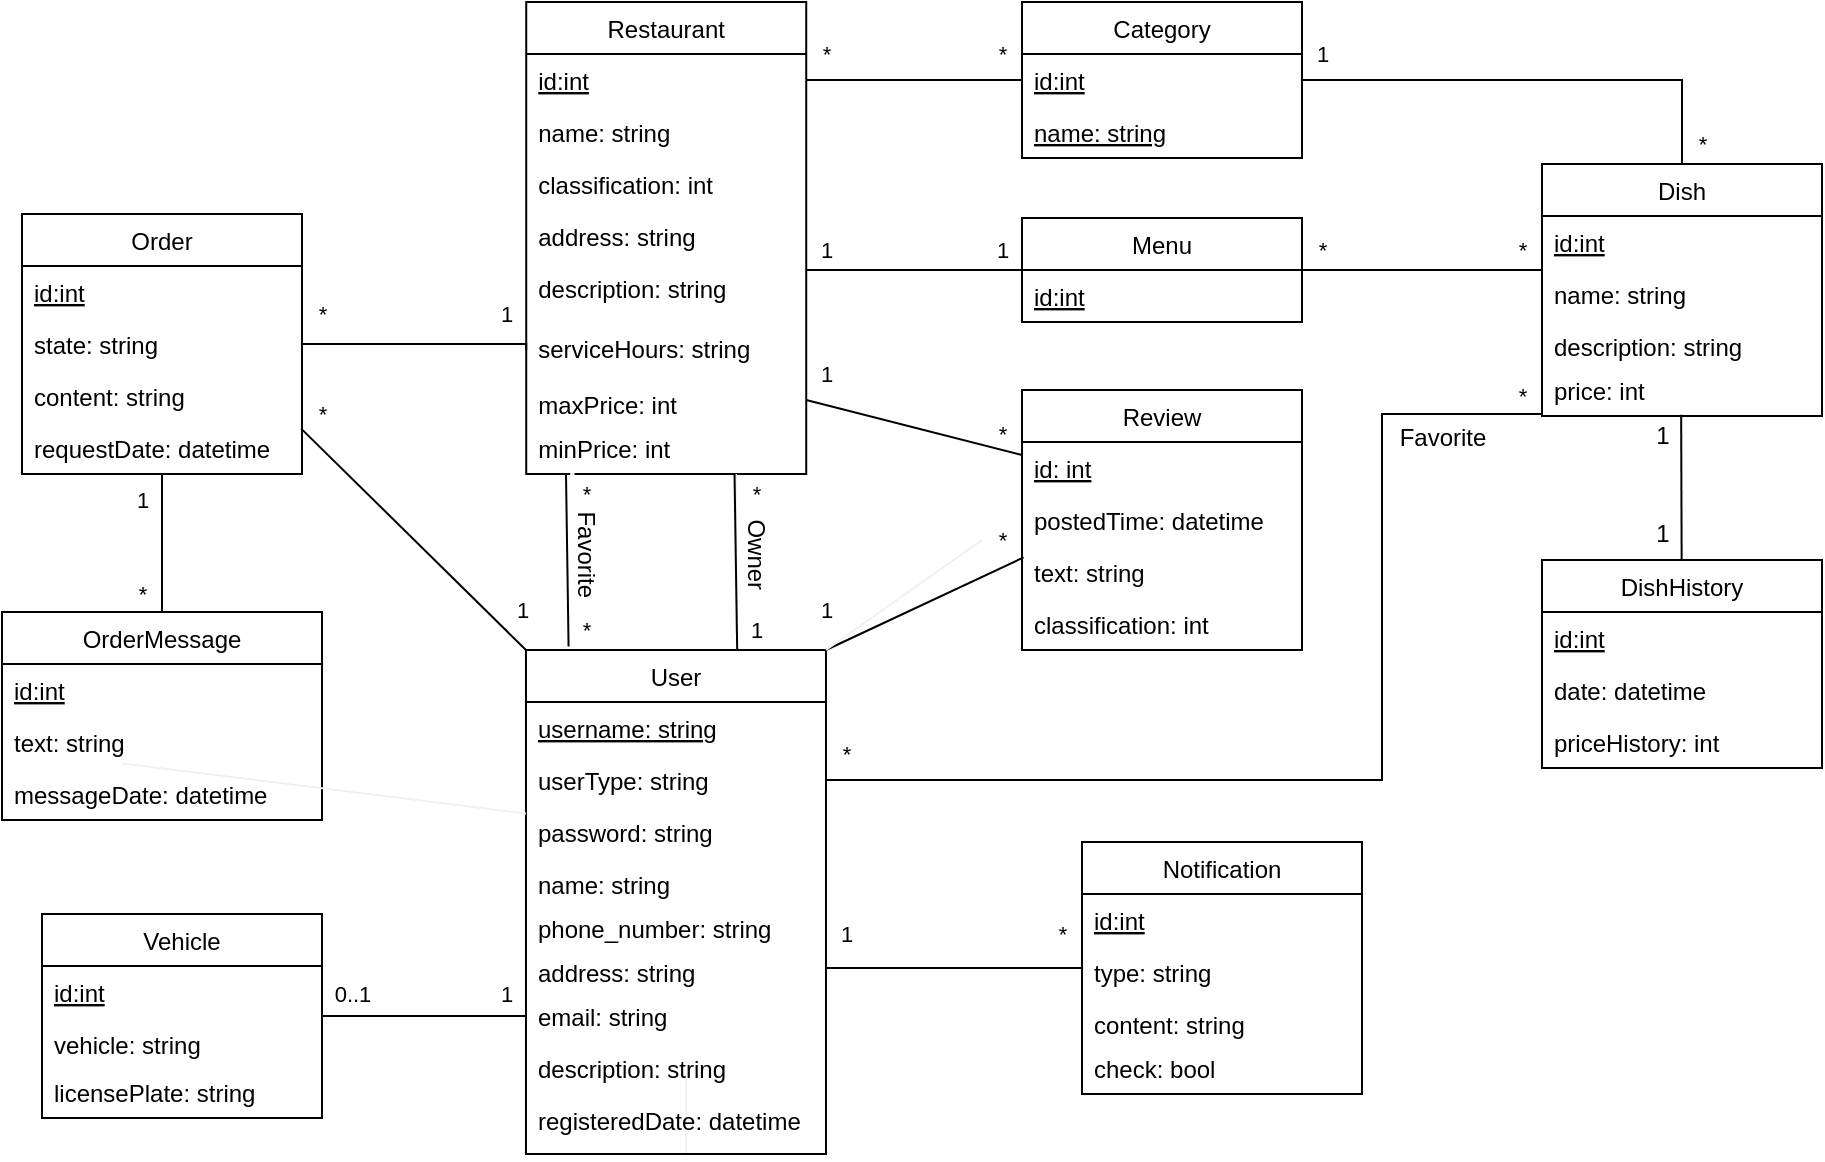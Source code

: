 <mxfile version="17.4.2" type="device"><diagram id="jZICtfAe4MLbXMPSCx56" name="Page-1"><mxGraphModel dx="457" dy="1420" grid="1" gridSize="10" guides="1" tooltips="1" connect="1" arrows="1" fold="1" page="1" pageScale="1" pageWidth="1654" pageHeight="1169" math="0" shadow="0"><root><mxCell id="0"/><mxCell id="1" parent="0"/><mxCell id="86" style="edgeStyle=none;html=1;endArrow=none;endFill=0;strokeColor=#F0F0F0;startArrow=none;startFill=0;rounded=0;" parent="1" edge="1"><mxGeometry relative="1" as="geometry"><mxPoint x="792" y="160" as="targetPoint"/><mxPoint x="791.996" y="119.115" as="sourcePoint"/></mxGeometry></mxCell><mxCell id="132" style="edgeStyle=none;shape=connector;rounded=0;html=1;exitX=1;exitY=0;exitDx=0;exitDy=0;entryX=0;entryY=0.5;entryDx=0;entryDy=0;labelBackgroundColor=default;fontFamily=Helvetica;fontSize=11;fontColor=default;startArrow=none;startFill=0;endArrow=none;endFill=0;strokeColor=#F0F0F0;" parent="1" source="134" target="15" edge="1"><mxGeometry relative="1" as="geometry"/></mxCell><mxCell id="nEDC-bTLjMbdsGz-XYAY-202" style="edgeStyle=none;rounded=0;orthogonalLoop=1;jettySize=auto;html=1;exitX=1;exitY=0;exitDx=0;exitDy=0;entryX=1.041;entryY=0.935;entryDx=0;entryDy=0;entryPerimeter=0;endArrow=none;endFill=0;strokeColor=default;" parent="1" source="2" target="134" edge="1"><mxGeometry relative="1" as="geometry"/></mxCell><mxCell id="2" value="User" style="swimlane;fontStyle=0;childLayout=stackLayout;horizontal=1;startSize=26;fillColor=none;horizontalStack=0;resizeParent=1;resizeParentMax=0;resizeLast=0;collapsible=1;marginBottom=0;" parent="1" vertex="1"><mxGeometry x="711.99" y="-92" width="150" height="252" as="geometry"/></mxCell><mxCell id="3" value="username: string" style="text;strokeColor=none;fillColor=none;align=left;verticalAlign=top;spacingLeft=4;spacingRight=4;overflow=hidden;rotatable=0;points=[[0,0.5],[1,0.5]];portConstraint=eastwest;fontStyle=4" parent="2" vertex="1"><mxGeometry y="26" width="150" height="26" as="geometry"/></mxCell><mxCell id="xhDbrUxrP2ko4NTCrPD5-192" value="userType: string&#10;" style="text;strokeColor=none;fillColor=none;align=left;verticalAlign=top;spacingLeft=4;spacingRight=4;overflow=hidden;rotatable=0;points=[[0,0.5],[1,0.5]];portConstraint=eastwest;" parent="2" vertex="1"><mxGeometry y="52" width="150" height="26" as="geometry"/></mxCell><mxCell id="4" value="password: string" style="text;strokeColor=none;fillColor=none;align=left;verticalAlign=top;spacingLeft=4;spacingRight=4;overflow=hidden;rotatable=0;points=[[0,0.5],[1,0.5]];portConstraint=eastwest;" parent="2" vertex="1"><mxGeometry y="78" width="150" height="26" as="geometry"/></mxCell><mxCell id="5" value="name: string&#10;" style="text;strokeColor=none;fillColor=none;align=left;verticalAlign=top;spacingLeft=4;spacingRight=4;overflow=hidden;rotatable=0;points=[[0,0.5],[1,0.5]];portConstraint=eastwest;" parent="2" vertex="1"><mxGeometry y="104" width="150" height="22" as="geometry"/></mxCell><mxCell id="nEDC-bTLjMbdsGz-XYAY-238" value="phone_number: string" style="text;strokeColor=none;fillColor=none;align=left;verticalAlign=top;spacingLeft=4;spacingRight=4;overflow=hidden;rotatable=0;points=[[0,0.5],[1,0.5]];portConstraint=eastwest;" parent="2" vertex="1"><mxGeometry y="126" width="150" height="22" as="geometry"/></mxCell><mxCell id="nEDC-bTLjMbdsGz-XYAY-236" value="address: string" style="text;strokeColor=none;fillColor=none;align=left;verticalAlign=top;spacingLeft=4;spacingRight=4;overflow=hidden;rotatable=0;points=[[0,0.5],[1,0.5]];portConstraint=eastwest;" parent="2" vertex="1"><mxGeometry y="148" width="150" height="22" as="geometry"/></mxCell><mxCell id="187" value="email: string" style="text;strokeColor=none;fillColor=none;align=left;verticalAlign=top;spacingLeft=4;spacingRight=4;overflow=hidden;rotatable=0;points=[[0,0.5],[1,0.5]];portConstraint=eastwest;" parent="2" vertex="1"><mxGeometry y="170" width="150" height="26" as="geometry"/></mxCell><mxCell id="nEDC-bTLjMbdsGz-XYAY-232" value="description: string" style="text;strokeColor=none;fillColor=none;align=left;verticalAlign=top;spacingLeft=4;spacingRight=4;overflow=hidden;rotatable=0;points=[[0,0.5],[1,0.5]];portConstraint=eastwest;" parent="2" vertex="1"><mxGeometry y="196" width="150" height="26" as="geometry"/></mxCell><mxCell id="149" value="registeredDate: datetime" style="text;strokeColor=none;fillColor=none;align=left;verticalAlign=top;spacingLeft=4;spacingRight=4;overflow=hidden;rotatable=0;points=[[0,0.5],[1,0.5]];portConstraint=eastwest;" parent="2" vertex="1"><mxGeometry y="222" width="150" height="30" as="geometry"/></mxCell><mxCell id="175" style="edgeStyle=none;html=1;exitX=0;exitY=0.25;exitDx=0;exitDy=0;entryX=1;entryY=0.5;entryDx=0;entryDy=0;endArrow=none;endFill=0;" parent="1" source="15" target="172" edge="1"><mxGeometry relative="1" as="geometry"/></mxCell><mxCell id="15" value="Review" style="swimlane;fontStyle=0;childLayout=stackLayout;horizontal=1;startSize=26;fillColor=none;horizontalStack=0;resizeParent=1;resizeParentMax=0;resizeLast=0;collapsible=1;marginBottom=0;" parent="1" vertex="1"><mxGeometry x="960" y="-222" width="140" height="130" as="geometry"/></mxCell><mxCell id="16" value="id: int&#10;" style="text;strokeColor=none;fillColor=none;align=left;verticalAlign=top;spacingLeft=4;spacingRight=4;overflow=hidden;rotatable=0;points=[[0,0.5],[1,0.5]];portConstraint=eastwest;fontStyle=4" parent="15" vertex="1"><mxGeometry y="26" width="140" height="26" as="geometry"/></mxCell><mxCell id="17" value="postedTime: datetime" style="text;strokeColor=none;fillColor=none;align=left;verticalAlign=top;spacingLeft=4;spacingRight=4;overflow=hidden;rotatable=0;points=[[0,0.5],[1,0.5]];portConstraint=eastwest;" parent="15" vertex="1"><mxGeometry y="52" width="140" height="26" as="geometry"/></mxCell><mxCell id="18" value="text: string" style="text;strokeColor=none;fillColor=none;align=left;verticalAlign=top;spacingLeft=4;spacingRight=4;overflow=hidden;rotatable=0;points=[[0,0.5],[1,0.5]];portConstraint=eastwest;" parent="15" vertex="1"><mxGeometry y="78" width="140" height="26" as="geometry"/></mxCell><mxCell id="nEDC-bTLjMbdsGz-XYAY-249" value="classification: int" style="text;strokeColor=none;fillColor=none;align=left;verticalAlign=top;spacingLeft=4;spacingRight=4;overflow=hidden;rotatable=0;points=[[0,0.5],[1,0.5]];portConstraint=eastwest;" parent="15" vertex="1"><mxGeometry y="104" width="140" height="26" as="geometry"/></mxCell><mxCell id="19" value="Restaurant" style="swimlane;fontStyle=0;childLayout=stackLayout;horizontal=1;startSize=26;fillColor=none;horizontalStack=0;resizeParent=1;resizeParentMax=0;resizeLast=0;collapsible=1;marginBottom=0;" parent="1" vertex="1"><mxGeometry x="712.12" y="-416" width="140" height="236" as="geometry"/></mxCell><mxCell id="20" value="id:int" style="text;strokeColor=none;fillColor=none;align=left;verticalAlign=top;spacingLeft=4;spacingRight=4;overflow=hidden;rotatable=0;points=[[0,0.5],[1,0.5]];portConstraint=eastwest;fontStyle=4" parent="19" vertex="1"><mxGeometry y="26" width="140" height="26" as="geometry"/></mxCell><mxCell id="21" value="name: string" style="text;strokeColor=none;fillColor=none;align=left;verticalAlign=top;spacingLeft=4;spacingRight=4;overflow=hidden;rotatable=0;points=[[0,0.5],[1,0.5]];portConstraint=eastwest;" parent="19" vertex="1"><mxGeometry y="52" width="140" height="26" as="geometry"/></mxCell><mxCell id="168" value="classification: int&#10;" style="text;strokeColor=none;fillColor=none;align=left;verticalAlign=top;spacingLeft=4;spacingRight=4;overflow=hidden;rotatable=0;points=[[0,0.5],[1,0.5]];portConstraint=eastwest;" parent="19" vertex="1"><mxGeometry y="78" width="140" height="26" as="geometry"/></mxCell><mxCell id="167" value="address: string&#10;" style="text;strokeColor=none;fillColor=none;align=left;verticalAlign=top;spacingLeft=4;spacingRight=4;overflow=hidden;rotatable=0;points=[[0,0.5],[1,0.5]];portConstraint=eastwest;" parent="19" vertex="1"><mxGeometry y="104" width="140" height="26" as="geometry"/></mxCell><mxCell id="nEDC-bTLjMbdsGz-XYAY-214" value="description: string" style="text;strokeColor=none;fillColor=none;align=left;verticalAlign=top;spacingLeft=4;spacingRight=4;overflow=hidden;rotatable=0;points=[[0,0.5],[1,0.5]];portConstraint=eastwest;" parent="19" vertex="1"><mxGeometry y="130" width="140" height="30" as="geometry"/></mxCell><mxCell id="nEDC-bTLjMbdsGz-XYAY-221" value="serviceHours: string" style="text;strokeColor=none;fillColor=none;align=left;verticalAlign=top;spacingLeft=4;spacingRight=4;overflow=hidden;rotatable=0;points=[[0,0.5],[1,0.5]];portConstraint=eastwest;" parent="19" vertex="1"><mxGeometry y="160" width="140" height="28" as="geometry"/></mxCell><mxCell id="172" value="maxPrice: int" style="text;strokeColor=none;fillColor=none;align=left;verticalAlign=top;spacingLeft=4;spacingRight=4;overflow=hidden;rotatable=0;points=[[0,0.5],[1,0.5]];portConstraint=eastwest;" parent="19" vertex="1"><mxGeometry y="188" width="140" height="22" as="geometry"/></mxCell><mxCell id="171" value="minPrice: int" style="text;strokeColor=none;fillColor=none;align=left;verticalAlign=top;spacingLeft=4;spacingRight=4;overflow=hidden;rotatable=0;points=[[0,0.5],[1,0.5]];portConstraint=eastwest;" parent="19" vertex="1"><mxGeometry y="210" width="140" height="26" as="geometry"/></mxCell><mxCell id="SefJUfADBcBqPKfVafYs-199" value="" style="edgeStyle=orthogonalEdgeStyle;rounded=0;orthogonalLoop=1;jettySize=auto;html=1;endArrow=none;endFill=0;entryX=0;entryY=0.5;entryDx=0;entryDy=0;" parent="1" source="23" target="38" edge="1"><mxGeometry relative="1" as="geometry"><Array as="points"><mxPoint x="1220" y="-282"/></Array></mxGeometry></mxCell><mxCell id="SefJUfADBcBqPKfVafYs-206" style="edgeStyle=orthogonalEdgeStyle;rounded=0;orthogonalLoop=1;jettySize=auto;html=1;endArrow=none;endFill=0;" parent="1" source="23" target="nEDC-bTLjMbdsGz-XYAY-214" edge="1"><mxGeometry relative="1" as="geometry"><Array as="points"><mxPoint x="880" y="-282"/><mxPoint x="880" y="-282"/></Array></mxGeometry></mxCell><mxCell id="23" value="Menu" style="swimlane;fontStyle=0;childLayout=stackLayout;horizontal=1;startSize=26;fillColor=none;horizontalStack=0;resizeParent=1;resizeParentMax=0;resizeLast=0;collapsible=1;marginBottom=0;" parent="1" vertex="1"><mxGeometry x="960" y="-308" width="140" height="52" as="geometry"/></mxCell><mxCell id="24" value="id:int" style="text;strokeColor=none;fillColor=none;align=left;verticalAlign=top;spacingLeft=4;spacingRight=4;overflow=hidden;rotatable=0;points=[[0,0.5],[1,0.5]];portConstraint=eastwest;fontStyle=4" parent="23" vertex="1"><mxGeometry y="26" width="140" height="26" as="geometry"/></mxCell><mxCell id="nEDC-bTLjMbdsGz-XYAY-212" style="edgeStyle=none;rounded=0;orthogonalLoop=1;jettySize=auto;html=1;endArrow=none;endFill=0;strokeColor=default;entryX=0;entryY=0;entryDx=0;entryDy=0;exitX=0.997;exitY=1.127;exitDx=0;exitDy=0;exitPerimeter=0;" parent="1" source="29" target="2" edge="1"><mxGeometry relative="1" as="geometry"><mxPoint x="710" y="-40" as="targetPoint"/></mxGeometry></mxCell><mxCell id="xhDbrUxrP2ko4NTCrPD5-193" style="edgeStyle=orthogonalEdgeStyle;rounded=0;orthogonalLoop=1;jettySize=auto;html=1;endArrow=none;endFill=0;entryX=0;entryY=0.5;entryDx=0;entryDy=0;" parent="1" source="27" target="nEDC-bTLjMbdsGz-XYAY-221" edge="1"><mxGeometry relative="1" as="geometry"><Array as="points"><mxPoint x="712" y="-245"/></Array></mxGeometry></mxCell><mxCell id="xhDbrUxrP2ko4NTCrPD5-194" style="edgeStyle=orthogonalEdgeStyle;rounded=0;orthogonalLoop=1;jettySize=auto;html=1;entryX=0.5;entryY=0;entryDx=0;entryDy=0;endArrow=none;endFill=0;" parent="1" source="27" target="64" edge="1"><mxGeometry relative="1" as="geometry"/></mxCell><mxCell id="27" value="Order" style="swimlane;fontStyle=0;childLayout=stackLayout;horizontal=1;startSize=26;fillColor=none;horizontalStack=0;resizeParent=1;resizeParentMax=0;resizeLast=0;collapsible=1;marginBottom=0;" parent="1" vertex="1"><mxGeometry x="460" y="-310" width="140" height="130" as="geometry"/></mxCell><mxCell id="28" value="id:int" style="text;strokeColor=none;fillColor=none;align=left;verticalAlign=top;spacingLeft=4;spacingRight=4;overflow=hidden;rotatable=0;points=[[0,0.5],[1,0.5]];portConstraint=eastwest;fontStyle=4" parent="27" vertex="1"><mxGeometry y="26" width="140" height="26" as="geometry"/></mxCell><mxCell id="nEDC-bTLjMbdsGz-XYAY-227" value="state: string&#10;" style="text;strokeColor=none;fillColor=none;align=left;verticalAlign=top;spacingLeft=4;spacingRight=4;overflow=hidden;rotatable=0;points=[[0,0.5],[1,0.5]];portConstraint=eastwest;" parent="27" vertex="1"><mxGeometry y="52" width="140" height="26" as="geometry"/></mxCell><mxCell id="29" value="content: string" style="text;strokeColor=none;fillColor=none;align=left;verticalAlign=top;spacingLeft=4;spacingRight=4;overflow=hidden;rotatable=0;points=[[0,0.5],[1,0.5]];portConstraint=eastwest;" parent="27" vertex="1"><mxGeometry y="78" width="140" height="26" as="geometry"/></mxCell><mxCell id="xhDbrUxrP2ko4NTCrPD5-195" value="requestDate: datetime" style="text;strokeColor=none;fillColor=none;align=left;verticalAlign=top;spacingLeft=4;spacingRight=4;overflow=hidden;rotatable=0;points=[[0,0.5],[1,0.5]];portConstraint=eastwest;" parent="27" vertex="1"><mxGeometry y="104" width="140" height="26" as="geometry"/></mxCell><mxCell id="SefJUfADBcBqPKfVafYs-210" style="edgeStyle=orthogonalEdgeStyle;rounded=0;orthogonalLoop=1;jettySize=auto;html=1;entryX=1;entryY=0.5;entryDx=0;entryDy=0;endArrow=none;endFill=0;" parent="1" source="36" target="SefJUfADBcBqPKfVafYs-188" edge="1"><mxGeometry relative="1" as="geometry"/></mxCell><mxCell id="36" value="Dish" style="swimlane;fontStyle=0;childLayout=stackLayout;horizontal=1;startSize=26;fillColor=none;horizontalStack=0;resizeParent=1;resizeParentMax=0;resizeLast=0;collapsible=1;marginBottom=0;" parent="1" vertex="1"><mxGeometry x="1220" y="-335" width="140" height="126" as="geometry"/></mxCell><mxCell id="37" value="id:int" style="text;strokeColor=none;fillColor=none;align=left;verticalAlign=top;spacingLeft=4;spacingRight=4;overflow=hidden;rotatable=0;points=[[0,0.5],[1,0.5]];portConstraint=eastwest;fontStyle=4" parent="36" vertex="1"><mxGeometry y="26" width="140" height="26" as="geometry"/></mxCell><mxCell id="38" value="name: string" style="text;strokeColor=none;fillColor=none;align=left;verticalAlign=top;spacingLeft=4;spacingRight=4;overflow=hidden;rotatable=0;points=[[0,0.5],[1,0.5]];portConstraint=eastwest;" parent="36" vertex="1"><mxGeometry y="52" width="140" height="26" as="geometry"/></mxCell><mxCell id="39" value="description: string" style="text;strokeColor=none;fillColor=none;align=left;verticalAlign=top;spacingLeft=4;spacingRight=4;overflow=hidden;rotatable=0;points=[[0,0.5],[1,0.5]];portConstraint=eastwest;" parent="36" vertex="1"><mxGeometry y="78" width="140" height="22" as="geometry"/></mxCell><mxCell id="156" value="price: int" style="text;strokeColor=none;fillColor=none;align=left;verticalAlign=top;spacingLeft=4;spacingRight=4;overflow=hidden;rotatable=0;points=[[0,0.5],[1,0.5]];portConstraint=eastwest;" parent="36" vertex="1"><mxGeometry y="100" width="140" height="26" as="geometry"/></mxCell><mxCell id="64" value="OrderMessage" style="swimlane;fontStyle=0;childLayout=stackLayout;horizontal=1;startSize=26;fillColor=none;horizontalStack=0;resizeParent=1;resizeParentMax=0;resizeLast=0;collapsible=1;marginBottom=0;" parent="1" vertex="1"><mxGeometry x="450" y="-111" width="160" height="104" as="geometry"/></mxCell><mxCell id="65" value="id:int" style="text;strokeColor=none;fillColor=none;align=left;verticalAlign=top;spacingLeft=4;spacingRight=4;overflow=hidden;rotatable=0;points=[[0,0.5],[1,0.5]];portConstraint=eastwest;fontStyle=4" parent="64" vertex="1"><mxGeometry y="26" width="160" height="26" as="geometry"/></mxCell><mxCell id="66" value="text: string" style="text;strokeColor=none;fillColor=none;align=left;verticalAlign=top;spacingLeft=4;spacingRight=4;overflow=hidden;rotatable=0;points=[[0,0.5],[1,0.5]];portConstraint=eastwest;" parent="64" vertex="1"><mxGeometry y="52" width="160" height="26" as="geometry"/></mxCell><mxCell id="xhDbrUxrP2ko4NTCrPD5-196" value="messageDate: datetime" style="text;strokeColor=none;fillColor=none;align=left;verticalAlign=top;spacingLeft=4;spacingRight=4;overflow=hidden;rotatable=0;points=[[0,0.5],[1,0.5]];portConstraint=eastwest;" parent="64" vertex="1"><mxGeometry y="78" width="160" height="26" as="geometry"/></mxCell><mxCell id="31" value="Notification" style="swimlane;fontStyle=0;childLayout=stackLayout;horizontal=1;startSize=26;fillColor=none;horizontalStack=0;resizeParent=1;resizeParentMax=0;resizeLast=0;collapsible=1;marginBottom=0;" parent="1" vertex="1"><mxGeometry x="990" y="4" width="140" height="126" as="geometry"/></mxCell><mxCell id="32" value="id:int" style="text;strokeColor=none;fillColor=none;align=left;verticalAlign=top;spacingLeft=4;spacingRight=4;overflow=hidden;rotatable=0;points=[[0,0.5],[1,0.5]];portConstraint=eastwest;fontStyle=4" parent="31" vertex="1"><mxGeometry y="26" width="140" height="26" as="geometry"/></mxCell><mxCell id="33" value="type: string" style="text;strokeColor=none;fillColor=none;align=left;verticalAlign=top;spacingLeft=4;spacingRight=4;overflow=hidden;rotatable=0;points=[[0,0.5],[1,0.5]];portConstraint=eastwest;" parent="31" vertex="1"><mxGeometry y="52" width="140" height="26" as="geometry"/></mxCell><mxCell id="34" value="content: string" style="text;strokeColor=none;fillColor=none;align=left;verticalAlign=top;spacingLeft=4;spacingRight=4;overflow=hidden;rotatable=0;points=[[0,0.5],[1,0.5]];portConstraint=eastwest;" parent="31" vertex="1"><mxGeometry y="78" width="140" height="22" as="geometry"/></mxCell><mxCell id="157" value="check: bool" style="text;strokeColor=none;fillColor=none;align=left;verticalAlign=top;spacingLeft=4;spacingRight=4;overflow=hidden;rotatable=0;points=[[0,0.5],[1,0.5]];portConstraint=eastwest;" parent="31" vertex="1"><mxGeometry y="100" width="140" height="26" as="geometry"/></mxCell><mxCell id="nEDC-bTLjMbdsGz-XYAY-192" style="edgeStyle=none;rounded=0;orthogonalLoop=1;jettySize=auto;html=1;endArrow=none;endFill=0;strokeColor=default;" parent="1" edge="1"><mxGeometry relative="1" as="geometry"><mxPoint x="792" y="120" as="targetPoint"/><mxPoint x="792.0" y="119.115" as="sourcePoint"/></mxGeometry></mxCell><mxCell id="102" value="*" style="text;html=1;align=center;verticalAlign=middle;resizable=0;points=[];autosize=1;strokeColor=none;fillColor=none;fontSize=11;fontFamily=Helvetica;fontColor=default;" parent="1" vertex="1"><mxGeometry x="970" y="40" width="20" height="20" as="geometry"/></mxCell><mxCell id="105" value="1" style="text;html=1;align=center;verticalAlign=middle;resizable=0;points=[];autosize=1;strokeColor=none;fillColor=none;fontSize=11;fontFamily=Helvetica;fontColor=default;" parent="1" vertex="1"><mxGeometry x="861.99" y="40" width="20" height="20" as="geometry"/></mxCell><mxCell id="109" value="*" style="text;html=1;align=center;verticalAlign=middle;resizable=0;points=[];autosize=1;strokeColor=none;fillColor=none;fontSize=11;fontFamily=Helvetica;fontColor=default;" parent="1" vertex="1"><mxGeometry x="731.99" y="-112" width="20" height="20" as="geometry"/></mxCell><mxCell id="110" style="edgeStyle=none;shape=connector;rounded=0;html=1;labelBackgroundColor=default;fontFamily=Helvetica;fontSize=11;fontColor=default;startArrow=none;startFill=0;endArrow=none;endFill=0;strokeColor=#F0F0F0;" parent="1" source="4" edge="1"><mxGeometry relative="1" as="geometry"><mxPoint x="510" y="-35.25" as="targetPoint"/></mxGeometry></mxCell><mxCell id="112" value="1" style="text;html=1;align=center;verticalAlign=middle;resizable=0;points=[];autosize=1;strokeColor=none;fillColor=none;fontSize=11;fontFamily=Helvetica;fontColor=default;" parent="1" vertex="1"><mxGeometry x="700" y="-122" width="20" height="20" as="geometry"/></mxCell><mxCell id="113" value="*" style="text;html=1;align=center;verticalAlign=middle;resizable=0;points=[];autosize=1;strokeColor=none;fillColor=none;fontSize=11;fontFamily=Helvetica;fontColor=default;" parent="1" vertex="1"><mxGeometry x="600" y="-220" width="20" height="20" as="geometry"/></mxCell><mxCell id="115" value="*" style="text;html=1;align=center;verticalAlign=middle;resizable=0;points=[];autosize=1;strokeColor=none;fillColor=none;fontSize=11;fontFamily=Helvetica;fontColor=default;" parent="1" vertex="1"><mxGeometry x="600" y="-270" width="20" height="20" as="geometry"/></mxCell><mxCell id="116" value="1" style="text;html=1;align=center;verticalAlign=middle;resizable=0;points=[];autosize=1;strokeColor=none;fillColor=none;fontSize=11;fontFamily=Helvetica;fontColor=default;" parent="1" vertex="1"><mxGeometry x="691.99" y="-270" width="20" height="20" as="geometry"/></mxCell><mxCell id="118" value="1" style="text;html=1;align=center;verticalAlign=middle;resizable=0;points=[];autosize=1;strokeColor=none;fillColor=none;fontSize=11;fontFamily=Helvetica;fontColor=default;" parent="1" vertex="1"><mxGeometry x="852" y="-302" width="20" height="20" as="geometry"/></mxCell><mxCell id="125" value="*" style="text;html=1;align=center;verticalAlign=middle;resizable=0;points=[];autosize=1;strokeColor=none;fillColor=none;fontSize=11;fontFamily=Helvetica;fontColor=default;" parent="1" vertex="1"><mxGeometry x="1100" y="-302" width="20" height="20" as="geometry"/></mxCell><mxCell id="126" value="*" style="text;html=1;align=center;verticalAlign=middle;resizable=0;points=[];autosize=1;strokeColor=none;fillColor=none;fontSize=11;fontFamily=Helvetica;fontColor=default;" parent="1" vertex="1"><mxGeometry x="1200" y="-302" width="20" height="20" as="geometry"/></mxCell><mxCell id="130" value="*" style="text;html=1;align=center;verticalAlign=middle;resizable=0;points=[];autosize=1;strokeColor=none;fillColor=none;fontSize=11;fontFamily=Helvetica;fontColor=default;" parent="1" vertex="1"><mxGeometry x="510" y="-130" width="20" height="20" as="geometry"/></mxCell><mxCell id="133" value="1" style="text;html=1;align=center;verticalAlign=middle;resizable=0;points=[];autosize=1;strokeColor=none;fillColor=none;fontSize=11;fontFamily=Helvetica;fontColor=default;" parent="1" vertex="1"><mxGeometry x="852" y="-122" width="20" height="20" as="geometry"/></mxCell><mxCell id="169" style="edgeStyle=none;html=1;endArrow=none;endFill=0;" parent="1" edge="1"><mxGeometry relative="1" as="geometry"><mxPoint x="872" y="-240" as="targetPoint"/><mxPoint x="872" y="-240" as="sourcePoint"/></mxGeometry></mxCell><mxCell id="138" value="*" style="text;html=1;align=center;verticalAlign=middle;resizable=0;points=[];autosize=1;strokeColor=none;fillColor=none;fontSize=11;fontFamily=Helvetica;fontColor=default;" parent="1" vertex="1"><mxGeometry x="940" y="-210" width="20" height="20" as="geometry"/></mxCell><mxCell id="141" value="1" style="text;html=1;align=center;verticalAlign=middle;resizable=0;points=[];autosize=1;strokeColor=none;fillColor=none;fontSize=11;fontFamily=Helvetica;fontColor=default;" parent="1" vertex="1"><mxGeometry x="817.12" y="-112" width="20" height="20" as="geometry"/></mxCell><mxCell id="nEDC-bTLjMbdsGz-XYAY-230" value="" style="edgeStyle=none;rounded=0;orthogonalLoop=1;jettySize=auto;html=1;endArrow=none;endFill=0;strokeColor=default;entryX=0.497;entryY=1.014;entryDx=0;entryDy=0;entryPerimeter=0;" parent="1" source="150" edge="1"><mxGeometry relative="1" as="geometry"><mxPoint x="1289.58" y="-209.636" as="targetPoint"/></mxGeometry></mxCell><mxCell id="150" value="DishHistory" style="swimlane;fontStyle=0;childLayout=stackLayout;horizontal=1;startSize=26;fillColor=none;horizontalStack=0;resizeParent=1;resizeParentMax=0;resizeLast=0;collapsible=1;marginBottom=0;" parent="1" vertex="1"><mxGeometry x="1220" y="-137" width="140" height="104" as="geometry"/></mxCell><mxCell id="151" value="id:int" style="text;strokeColor=none;fillColor=none;align=left;verticalAlign=top;spacingLeft=4;spacingRight=4;overflow=hidden;rotatable=0;points=[[0,0.5],[1,0.5]];portConstraint=eastwest;fontStyle=4" parent="150" vertex="1"><mxGeometry y="26" width="140" height="26" as="geometry"/></mxCell><mxCell id="152" value="date: datetime" style="text;strokeColor=none;fillColor=none;align=left;verticalAlign=top;spacingLeft=4;spacingRight=4;overflow=hidden;rotatable=0;points=[[0,0.5],[1,0.5]];portConstraint=eastwest;" parent="150" vertex="1"><mxGeometry y="52" width="140" height="26" as="geometry"/></mxCell><mxCell id="153" value="priceHistory: int" style="text;strokeColor=none;fillColor=none;align=left;verticalAlign=top;spacingLeft=4;spacingRight=4;overflow=hidden;rotatable=0;points=[[0,0.5],[1,0.5]];portConstraint=eastwest;" parent="150" vertex="1"><mxGeometry y="78" width="140" height="26" as="geometry"/></mxCell><mxCell id="158" value="1" style="text;html=1;align=center;verticalAlign=middle;resizable=0;points=[];autosize=1;strokeColor=none;fillColor=none;" parent="1" vertex="1"><mxGeometry x="1270" y="-160" width="20" height="20" as="geometry"/></mxCell><mxCell id="159" value="1" style="text;html=1;align=center;verticalAlign=middle;resizable=0;points=[];autosize=1;strokeColor=none;fillColor=none;" parent="1" vertex="1"><mxGeometry x="1270" y="-209" width="20" height="20" as="geometry"/></mxCell><mxCell id="176" value="1" style="text;html=1;align=center;verticalAlign=middle;resizable=0;points=[];autosize=1;strokeColor=none;fillColor=none;fontSize=11;fontFamily=Helvetica;fontColor=default;" parent="1" vertex="1"><mxGeometry x="852" y="-240" width="20" height="20" as="geometry"/></mxCell><mxCell id="178" style="edgeStyle=none;shape=connector;rounded=0;html=1;exitX=0.214;exitY=0;exitDx=0;exitDy=0;labelBackgroundColor=default;fontFamily=Helvetica;fontSize=11;fontColor=default;startArrow=none;startFill=0;endArrow=none;endFill=0;strokeColor=#F0F0F0;exitPerimeter=0;entryX=0.157;entryY=1;entryDx=0;entryDy=0;entryPerimeter=0;" parent="1" source="181" edge="1"><mxGeometry relative="1" as="geometry"><mxPoint x="851.99" y="-138.09" as="sourcePoint"/><mxPoint x="734.1" y="-180" as="targetPoint"/></mxGeometry></mxCell><mxCell id="179" style="edgeStyle=none;shape=connector;rounded=0;html=1;exitX=0.214;exitY=0;exitDx=0;exitDy=0;labelBackgroundColor=default;fontFamily=Helvetica;fontSize=11;fontColor=default;startArrow=none;startFill=0;endArrow=none;endFill=0;strokeColor=#F0F0F0;exitPerimeter=0;entryX=0.157;entryY=1;entryDx=0;entryDy=0;entryPerimeter=0;" parent="1" edge="1"><mxGeometry relative="1" as="geometry"><mxPoint x="817.12" y="-100" as="sourcePoint"/><mxPoint x="817" y="-180" as="targetPoint"/></mxGeometry></mxCell><mxCell id="182" value="*" style="text;html=1;align=center;verticalAlign=middle;resizable=0;points=[];autosize=1;strokeColor=none;fillColor=none;fontSize=11;fontFamily=Helvetica;fontColor=default;" parent="1" vertex="1"><mxGeometry x="817" y="-180" width="20" height="20" as="geometry"/></mxCell><mxCell id="183" value="Favorite" style="text;html=1;align=center;verticalAlign=middle;resizable=0;points=[];autosize=1;strokeColor=none;fillColor=none;rotation=90;" parent="1" vertex="1"><mxGeometry x="712.12" y="-150" width="60" height="20" as="geometry"/></mxCell><mxCell id="184" value="Owner" style="text;html=1;align=center;verticalAlign=middle;resizable=0;points=[];autosize=1;strokeColor=none;fillColor=none;rotation=90;" parent="1" vertex="1"><mxGeometry x="802.12" y="-150" width="50" height="20" as="geometry"/></mxCell><mxCell id="nEDC-bTLjMbdsGz-XYAY-199" value="" style="endArrow=none;html=1;rounded=0;strokeColor=default;exitX=0.142;exitY=-0.007;exitDx=0;exitDy=0;exitPerimeter=0;" parent="1" source="2" edge="1"><mxGeometry width="50" height="50" relative="1" as="geometry"><mxPoint x="731.87" y="-100" as="sourcePoint"/><mxPoint x="732" y="-180" as="targetPoint"/></mxGeometry></mxCell><mxCell id="nEDC-bTLjMbdsGz-XYAY-201" value="" style="endArrow=none;html=1;rounded=0;strokeColor=default;exitX=0.704;exitY=-0.002;exitDx=0;exitDy=0;exitPerimeter=0;" parent="1" source="2" edge="1"><mxGeometry width="50" height="50" relative="1" as="geometry"><mxPoint x="816.13" y="-100" as="sourcePoint"/><mxPoint x="816.26" y="-180" as="targetPoint"/></mxGeometry></mxCell><mxCell id="134" value="*" style="text;html=1;align=center;verticalAlign=middle;resizable=0;points=[];autosize=1;strokeColor=none;fillColor=none;fontSize=11;fontFamily=Helvetica;fontColor=default;" parent="1" vertex="1"><mxGeometry x="940" y="-157" width="20" height="20" as="geometry"/></mxCell><mxCell id="nEDC-bTLjMbdsGz-XYAY-203" value="" style="edgeStyle=none;shape=connector;rounded=0;html=1;exitX=1;exitY=0;exitDx=0;exitDy=0;entryX=0;entryY=0.5;entryDx=0;entryDy=0;labelBackgroundColor=default;fontFamily=Helvetica;fontSize=11;fontColor=default;startArrow=none;startFill=0;endArrow=none;endFill=0;strokeColor=#F0F0F0;" parent="1" source="2" target="134" edge="1"><mxGeometry relative="1" as="geometry"><mxPoint x="862" y="-100" as="sourcePoint"/><mxPoint x="960" y="-157" as="targetPoint"/></mxGeometry></mxCell><mxCell id="120" value="1" style="text;html=1;align=center;verticalAlign=middle;resizable=0;points=[];autosize=1;strokeColor=none;fillColor=none;fontSize=11;fontFamily=Helvetica;fontColor=default;" parent="1" vertex="1"><mxGeometry x="940" y="-302" width="20" height="20" as="geometry"/></mxCell><mxCell id="181" value="*" style="text;html=1;align=center;verticalAlign=middle;resizable=0;points=[];autosize=1;strokeColor=none;fillColor=none;fontSize=11;fontFamily=Helvetica;fontColor=default;" parent="1" vertex="1"><mxGeometry x="731.99" y="-180" width="20" height="20" as="geometry"/></mxCell><mxCell id="xhDbrUxrP2ko4NTCrPD5-191" style="edgeStyle=orthogonalEdgeStyle;rounded=0;orthogonalLoop=1;jettySize=auto;html=1;endArrow=none;endFill=0;" parent="1" source="nEDC-bTLjMbdsGz-XYAY-236" target="31" edge="1"><mxGeometry relative="1" as="geometry"><mxPoint x="960" y="41.0" as="targetPoint"/></mxGeometry></mxCell><mxCell id="xhDbrUxrP2ko4NTCrPD5-197" value="1" style="text;html=1;align=center;verticalAlign=middle;resizable=0;points=[];autosize=1;strokeColor=none;fillColor=none;fontSize=11;fontFamily=Helvetica;fontColor=default;" parent="1" vertex="1"><mxGeometry x="510" y="-177" width="20" height="20" as="geometry"/></mxCell><mxCell id="xhDbrUxrP2ko4NTCrPD5-198" style="edgeStyle=orthogonalEdgeStyle;rounded=0;orthogonalLoop=1;jettySize=auto;html=1;endArrow=none;endFill=0;exitX=1;exitY=0.5;exitDx=0;exitDy=0;entryX=0;entryY=0.5;entryDx=0;entryDy=0;" parent="1" source="xhDbrUxrP2ko4NTCrPD5-192" target="156" edge="1"><mxGeometry relative="1" as="geometry"><mxPoint x="1170" y="-240" as="targetPoint"/><mxPoint x="915.99" y="-33.0" as="sourcePoint"/><Array as="points"><mxPoint x="1140" y="-27"/><mxPoint x="1140" y="-210"/><mxPoint x="1220" y="-210"/></Array></mxGeometry></mxCell><mxCell id="xhDbrUxrP2ko4NTCrPD5-200" value="Favorite" style="text;html=1;align=center;verticalAlign=middle;resizable=0;points=[];autosize=1;strokeColor=none;fillColor=none;rotation=0;" parent="1" vertex="1"><mxGeometry x="1140" y="-208" width="60" height="20" as="geometry"/></mxCell><mxCell id="xhDbrUxrP2ko4NTCrPD5-201" value="*" style="text;html=1;align=center;verticalAlign=middle;resizable=0;points=[];autosize=1;strokeColor=none;fillColor=none;fontSize=11;fontFamily=Helvetica;fontColor=default;" parent="1" vertex="1"><mxGeometry x="861.99" y="-50" width="20" height="20" as="geometry"/></mxCell><mxCell id="xhDbrUxrP2ko4NTCrPD5-202" value="*" style="text;html=1;align=center;verticalAlign=middle;resizable=0;points=[];autosize=1;strokeColor=none;fillColor=none;fontSize=11;fontFamily=Helvetica;fontColor=default;" parent="1" vertex="1"><mxGeometry x="1200" y="-229" width="20" height="20" as="geometry"/></mxCell><mxCell id="xhDbrUxrP2ko4NTCrPD5-210" style="edgeStyle=orthogonalEdgeStyle;rounded=0;orthogonalLoop=1;jettySize=auto;html=1;endArrow=none;endFill=0;" parent="1" source="xhDbrUxrP2ko4NTCrPD5-204" target="187" edge="1"><mxGeometry relative="1" as="geometry"/></mxCell><mxCell id="xhDbrUxrP2ko4NTCrPD5-204" value="Vehicle" style="swimlane;fontStyle=0;childLayout=stackLayout;horizontal=1;startSize=26;fillColor=none;horizontalStack=0;resizeParent=1;resizeParentMax=0;resizeLast=0;collapsible=1;marginBottom=0;" parent="1" vertex="1"><mxGeometry x="470" y="40" width="140" height="102" as="geometry"/></mxCell><mxCell id="xhDbrUxrP2ko4NTCrPD5-205" value="id:int" style="text;strokeColor=none;fillColor=none;align=left;verticalAlign=top;spacingLeft=4;spacingRight=4;overflow=hidden;rotatable=0;points=[[0,0.5],[1,0.5]];portConstraint=eastwest;fontStyle=4" parent="xhDbrUxrP2ko4NTCrPD5-204" vertex="1"><mxGeometry y="26" width="140" height="26" as="geometry"/></mxCell><mxCell id="xhDbrUxrP2ko4NTCrPD5-209" value="vehicle: string&#10;" style="text;strokeColor=none;fillColor=none;align=left;verticalAlign=top;spacingLeft=4;spacingRight=4;overflow=hidden;rotatable=0;points=[[0,0.5],[1,0.5]];portConstraint=eastwest;" parent="xhDbrUxrP2ko4NTCrPD5-204" vertex="1"><mxGeometry y="52" width="140" height="24" as="geometry"/></mxCell><mxCell id="185" value="licensePlate: string&#10;" style="text;strokeColor=none;fillColor=none;align=left;verticalAlign=top;spacingLeft=4;spacingRight=4;overflow=hidden;rotatable=0;points=[[0,0.5],[1,0.5]];portConstraint=eastwest;" parent="xhDbrUxrP2ko4NTCrPD5-204" vertex="1"><mxGeometry y="76" width="140" height="26" as="geometry"/></mxCell><mxCell id="xhDbrUxrP2ko4NTCrPD5-213" value="0..1" style="text;html=1;align=center;verticalAlign=middle;resizable=0;points=[];autosize=1;strokeColor=none;fillColor=none;fontSize=11;fontFamily=Helvetica;fontColor=default;" parent="1" vertex="1"><mxGeometry x="610" y="70" width="30" height="20" as="geometry"/></mxCell><mxCell id="xhDbrUxrP2ko4NTCrPD5-214" value="1" style="text;html=1;align=center;verticalAlign=middle;resizable=0;points=[];autosize=1;strokeColor=none;fillColor=none;fontSize=11;fontFamily=Helvetica;fontColor=default;" parent="1" vertex="1"><mxGeometry x="691.99" y="70" width="20" height="20" as="geometry"/></mxCell><mxCell id="SefJUfADBcBqPKfVafYs-207" style="edgeStyle=orthogonalEdgeStyle;rounded=0;orthogonalLoop=1;jettySize=auto;html=1;entryX=1;entryY=0.5;entryDx=0;entryDy=0;endArrow=none;endFill=0;" parent="1" source="SefJUfADBcBqPKfVafYs-187" target="20" edge="1"><mxGeometry relative="1" as="geometry"/></mxCell><mxCell id="SefJUfADBcBqPKfVafYs-187" value="Category" style="swimlane;fontStyle=0;childLayout=stackLayout;horizontal=1;startSize=26;fillColor=none;horizontalStack=0;resizeParent=1;resizeParentMax=0;resizeLast=0;collapsible=1;marginBottom=0;" parent="1" vertex="1"><mxGeometry x="960" y="-416" width="140" height="78" as="geometry"/></mxCell><mxCell id="SefJUfADBcBqPKfVafYs-188" value="id:int" style="text;strokeColor=none;fillColor=none;align=left;verticalAlign=top;spacingLeft=4;spacingRight=4;overflow=hidden;rotatable=0;points=[[0,0.5],[1,0.5]];portConstraint=eastwest;fontStyle=4" parent="SefJUfADBcBqPKfVafYs-187" vertex="1"><mxGeometry y="26" width="140" height="26" as="geometry"/></mxCell><mxCell id="SefJUfADBcBqPKfVafYs-193" value="name: string" style="text;strokeColor=none;fillColor=none;align=left;verticalAlign=top;spacingLeft=4;spacingRight=4;overflow=hidden;rotatable=0;points=[[0,0.5],[1,0.5]];portConstraint=eastwest;fontStyle=4" parent="SefJUfADBcBqPKfVafYs-187" vertex="1"><mxGeometry y="52" width="140" height="26" as="geometry"/></mxCell><mxCell id="SefJUfADBcBqPKfVafYs-201" style="edgeStyle=orthogonalEdgeStyle;rounded=0;orthogonalLoop=1;jettySize=auto;html=1;endArrow=none;endFill=0;exitX=1;exitY=0.5;exitDx=0;exitDy=0;entryX=0;entryY=0.5;entryDx=0;entryDy=0;" parent="1" source="xhDbrUxrP2ko4NTCrPD5-192" target="156" edge="1"><mxGeometry relative="1" as="geometry"><mxPoint x="1220" y="-222" as="targetPoint"/><mxPoint x="861.99" y="-27" as="sourcePoint"/><Array as="points"><mxPoint x="1140" y="-27"/><mxPoint x="1140" y="-210"/><mxPoint x="1220" y="-210"/></Array></mxGeometry></mxCell><mxCell id="SefJUfADBcBqPKfVafYs-208" value="*" style="text;html=1;align=center;verticalAlign=middle;resizable=0;points=[];autosize=1;strokeColor=none;fillColor=none;fontSize=11;fontFamily=Helvetica;fontColor=default;" parent="1" vertex="1"><mxGeometry x="852.12" y="-400" width="20" height="20" as="geometry"/></mxCell><mxCell id="SefJUfADBcBqPKfVafYs-209" value="*" style="text;html=1;align=center;verticalAlign=middle;resizable=0;points=[];autosize=1;strokeColor=none;fillColor=none;fontSize=11;fontFamily=Helvetica;fontColor=default;" parent="1" vertex="1"><mxGeometry x="940" y="-400" width="20" height="20" as="geometry"/></mxCell><mxCell id="SefJUfADBcBqPKfVafYs-211" value="1" style="text;html=1;align=center;verticalAlign=middle;resizable=0;points=[];autosize=1;strokeColor=none;fillColor=none;fontSize=11;fontFamily=Helvetica;fontColor=default;" parent="1" vertex="1"><mxGeometry x="1100" y="-400" width="20" height="20" as="geometry"/></mxCell><mxCell id="SefJUfADBcBqPKfVafYs-212" value="*" style="text;html=1;align=center;verticalAlign=middle;resizable=0;points=[];autosize=1;strokeColor=none;fillColor=none;fontSize=11;fontFamily=Helvetica;fontColor=default;" parent="1" vertex="1"><mxGeometry x="1290" y="-355" width="20" height="20" as="geometry"/></mxCell></root></mxGraphModel></diagram></mxfile>